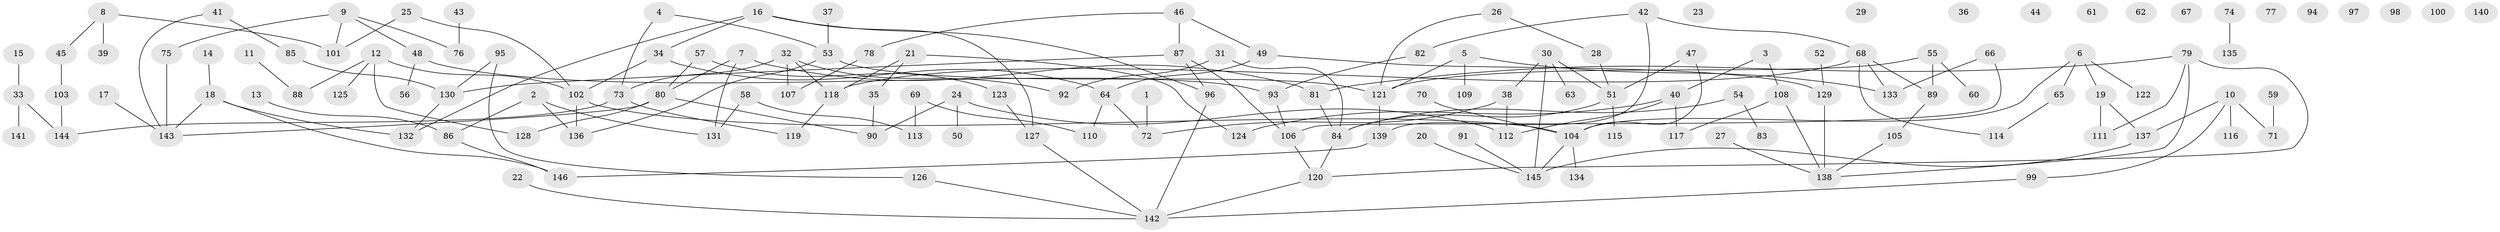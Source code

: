 // coarse degree distribution, {5: 0.2, 2: 0.3, 4: 0.16666666666666666, 3: 0.1, 1: 0.06666666666666667, 10: 0.03333333333333333, 6: 0.03333333333333333, 8: 0.06666666666666667, 7: 0.03333333333333333}
// Generated by graph-tools (version 1.1) at 2025/35/03/04/25 23:35:54]
// undirected, 146 vertices, 171 edges
graph export_dot {
  node [color=gray90,style=filled];
  1;
  2;
  3;
  4;
  5;
  6;
  7;
  8;
  9;
  10;
  11;
  12;
  13;
  14;
  15;
  16;
  17;
  18;
  19;
  20;
  21;
  22;
  23;
  24;
  25;
  26;
  27;
  28;
  29;
  30;
  31;
  32;
  33;
  34;
  35;
  36;
  37;
  38;
  39;
  40;
  41;
  42;
  43;
  44;
  45;
  46;
  47;
  48;
  49;
  50;
  51;
  52;
  53;
  54;
  55;
  56;
  57;
  58;
  59;
  60;
  61;
  62;
  63;
  64;
  65;
  66;
  67;
  68;
  69;
  70;
  71;
  72;
  73;
  74;
  75;
  76;
  77;
  78;
  79;
  80;
  81;
  82;
  83;
  84;
  85;
  86;
  87;
  88;
  89;
  90;
  91;
  92;
  93;
  94;
  95;
  96;
  97;
  98;
  99;
  100;
  101;
  102;
  103;
  104;
  105;
  106;
  107;
  108;
  109;
  110;
  111;
  112;
  113;
  114;
  115;
  116;
  117;
  118;
  119;
  120;
  121;
  122;
  123;
  124;
  125;
  126;
  127;
  128;
  129;
  130;
  131;
  132;
  133;
  134;
  135;
  136;
  137;
  138;
  139;
  140;
  141;
  142;
  143;
  144;
  145;
  146;
  1 -- 72;
  2 -- 86;
  2 -- 131;
  2 -- 136;
  3 -- 40;
  3 -- 108;
  4 -- 53;
  4 -- 73;
  5 -- 109;
  5 -- 121;
  5 -- 133;
  6 -- 19;
  6 -- 65;
  6 -- 104;
  6 -- 122;
  7 -- 80;
  7 -- 81;
  7 -- 131;
  8 -- 39;
  8 -- 45;
  8 -- 101;
  9 -- 48;
  9 -- 75;
  9 -- 76;
  9 -- 101;
  10 -- 71;
  10 -- 99;
  10 -- 116;
  10 -- 137;
  11 -- 88;
  12 -- 88;
  12 -- 102;
  12 -- 125;
  12 -- 128;
  13 -- 86;
  14 -- 18;
  15 -- 33;
  16 -- 34;
  16 -- 96;
  16 -- 127;
  16 -- 132;
  17 -- 143;
  18 -- 132;
  18 -- 143;
  18 -- 146;
  19 -- 111;
  19 -- 137;
  20 -- 145;
  21 -- 35;
  21 -- 118;
  21 -- 124;
  22 -- 142;
  24 -- 50;
  24 -- 90;
  24 -- 112;
  25 -- 101;
  25 -- 102;
  26 -- 28;
  26 -- 121;
  27 -- 138;
  28 -- 51;
  30 -- 38;
  30 -- 51;
  30 -- 63;
  30 -- 145;
  31 -- 84;
  31 -- 92;
  32 -- 73;
  32 -- 92;
  32 -- 107;
  32 -- 118;
  33 -- 141;
  33 -- 144;
  34 -- 64;
  34 -- 102;
  35 -- 90;
  37 -- 53;
  38 -- 72;
  38 -- 112;
  40 -- 112;
  40 -- 117;
  40 -- 124;
  41 -- 85;
  41 -- 143;
  42 -- 68;
  42 -- 82;
  42 -- 139;
  43 -- 76;
  45 -- 103;
  46 -- 49;
  46 -- 78;
  46 -- 87;
  47 -- 51;
  47 -- 104;
  48 -- 56;
  48 -- 93;
  49 -- 64;
  49 -- 129;
  51 -- 84;
  51 -- 115;
  52 -- 129;
  53 -- 121;
  53 -- 136;
  54 -- 83;
  54 -- 84;
  55 -- 60;
  55 -- 89;
  55 -- 121;
  57 -- 80;
  57 -- 123;
  58 -- 113;
  58 -- 131;
  59 -- 71;
  64 -- 72;
  64 -- 110;
  65 -- 114;
  66 -- 106;
  66 -- 133;
  68 -- 89;
  68 -- 114;
  68 -- 118;
  68 -- 133;
  69 -- 110;
  69 -- 113;
  70 -- 104;
  73 -- 119;
  73 -- 144;
  74 -- 135;
  75 -- 143;
  78 -- 107;
  79 -- 81;
  79 -- 111;
  79 -- 120;
  79 -- 138;
  80 -- 90;
  80 -- 128;
  80 -- 143;
  81 -- 84;
  82 -- 93;
  84 -- 120;
  85 -- 130;
  86 -- 146;
  87 -- 96;
  87 -- 106;
  87 -- 130;
  89 -- 105;
  91 -- 145;
  93 -- 106;
  95 -- 126;
  95 -- 130;
  96 -- 142;
  99 -- 142;
  102 -- 104;
  102 -- 136;
  103 -- 144;
  104 -- 134;
  104 -- 145;
  105 -- 138;
  106 -- 120;
  108 -- 117;
  108 -- 138;
  118 -- 119;
  120 -- 142;
  121 -- 139;
  123 -- 127;
  126 -- 142;
  127 -- 142;
  129 -- 138;
  130 -- 132;
  137 -- 145;
  139 -- 146;
}

